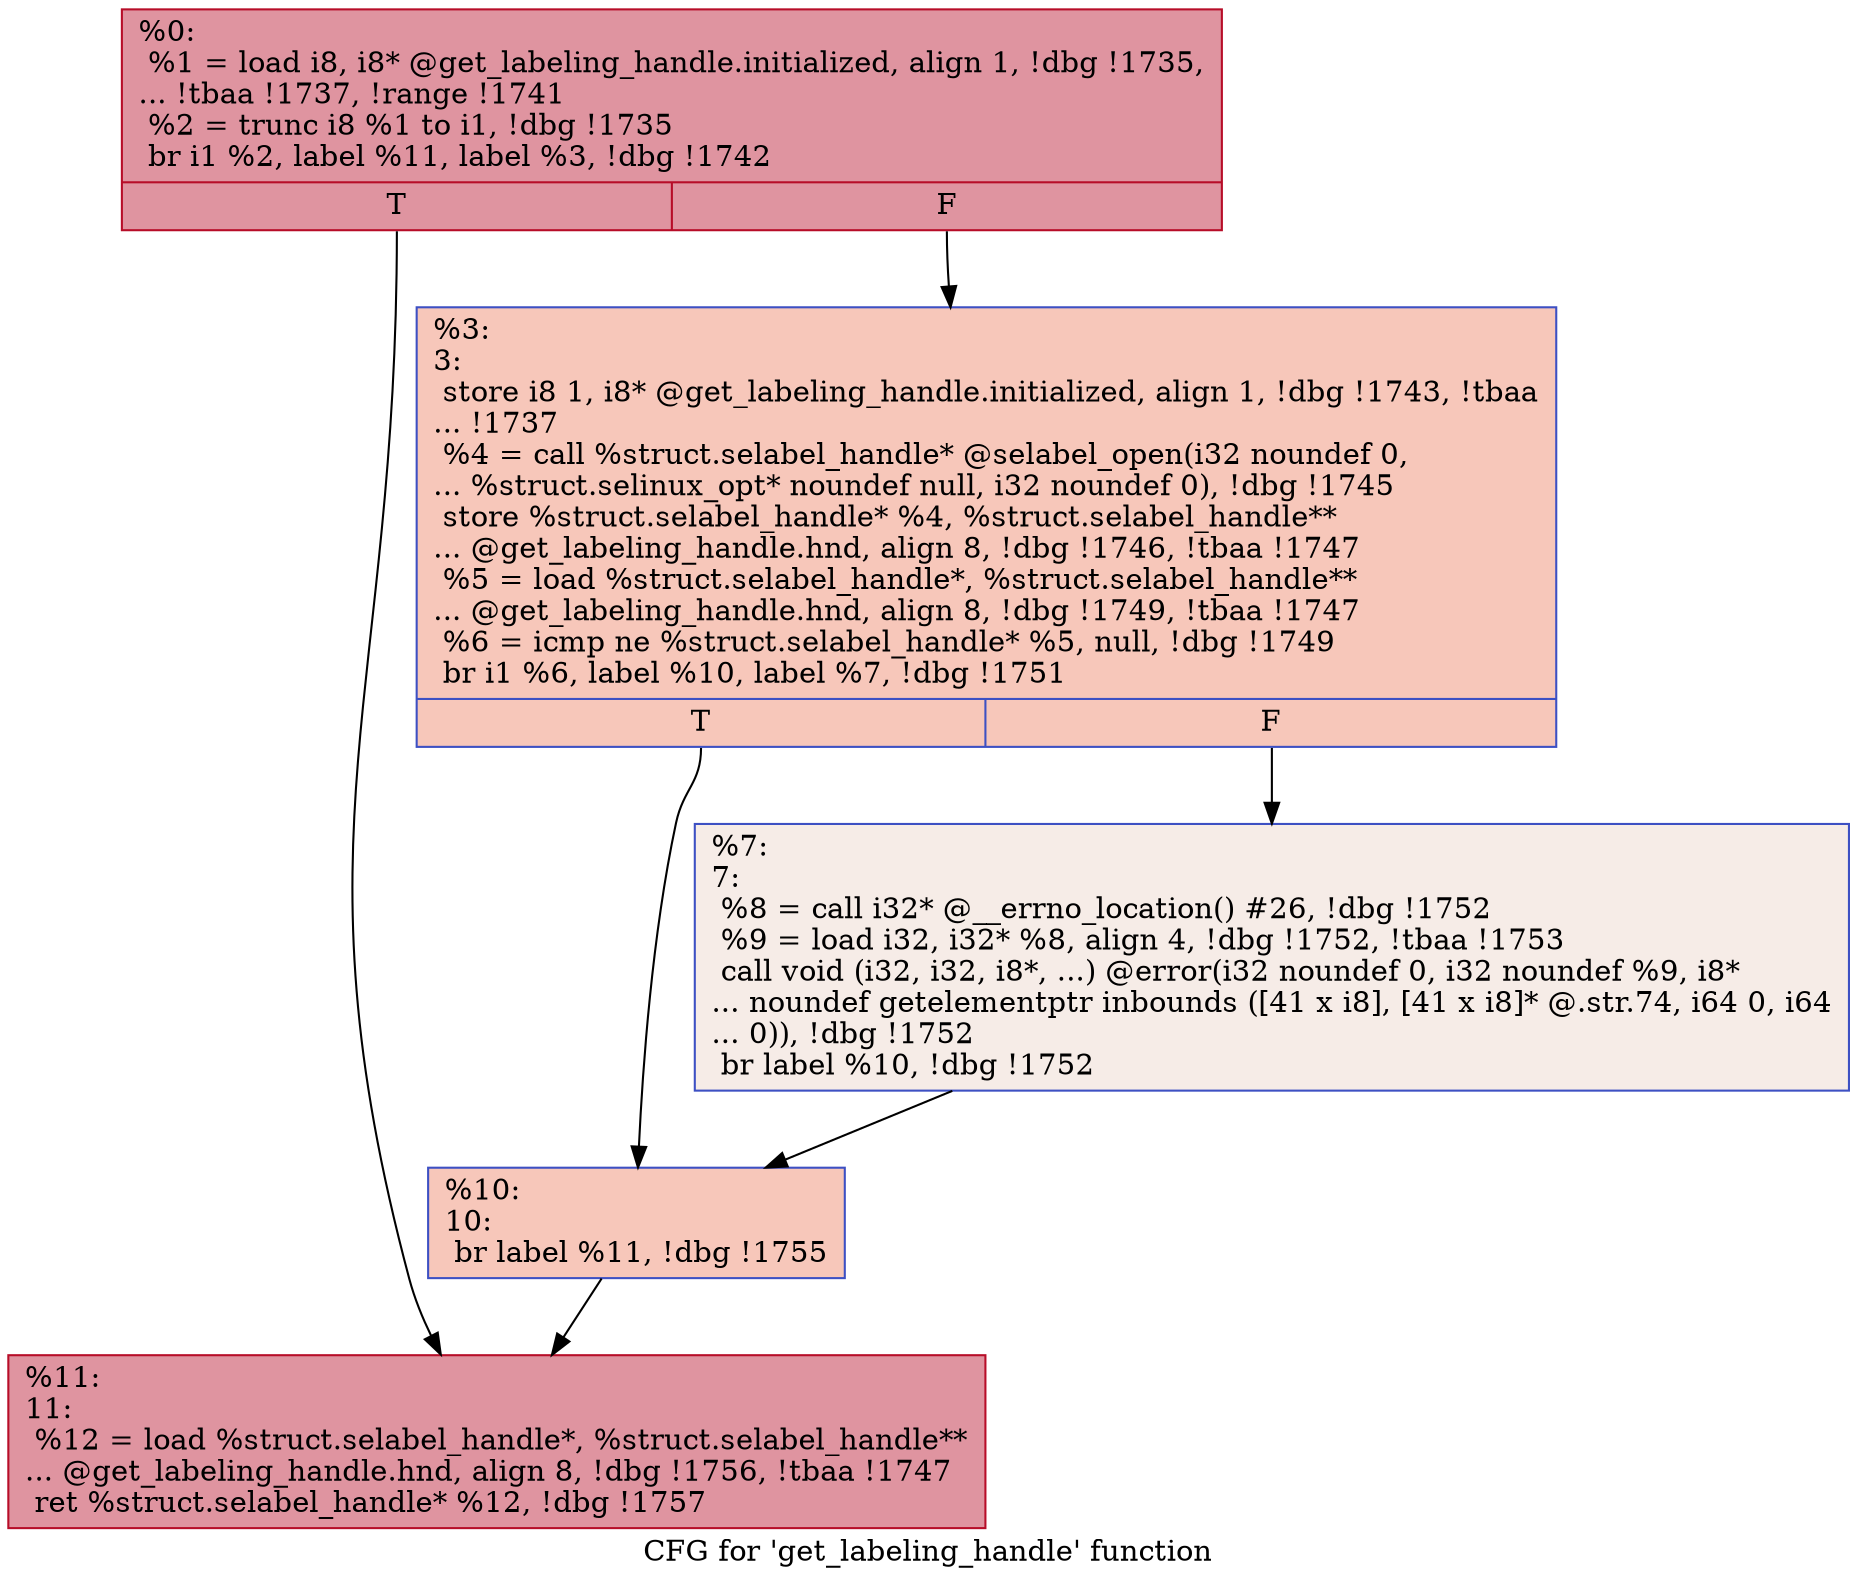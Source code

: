digraph "CFG for 'get_labeling_handle' function" {
	label="CFG for 'get_labeling_handle' function";

	Node0x16beb90 [shape=record,color="#b70d28ff", style=filled, fillcolor="#b70d2870",label="{%0:\l  %1 = load i8, i8* @get_labeling_handle.initialized, align 1, !dbg !1735,\l... !tbaa !1737, !range !1741\l  %2 = trunc i8 %1 to i1, !dbg !1735\l  br i1 %2, label %11, label %3, !dbg !1742\l|{<s0>T|<s1>F}}"];
	Node0x16beb90:s0 -> Node0x168b1f0;
	Node0x16beb90:s1 -> Node0x168b100;
	Node0x168b100 [shape=record,color="#3d50c3ff", style=filled, fillcolor="#ec7f6370",label="{%3:\l3:                                                \l  store i8 1, i8* @get_labeling_handle.initialized, align 1, !dbg !1743, !tbaa\l... !1737\l  %4 = call %struct.selabel_handle* @selabel_open(i32 noundef 0,\l... %struct.selinux_opt* noundef null, i32 noundef 0), !dbg !1745\l  store %struct.selabel_handle* %4, %struct.selabel_handle**\l... @get_labeling_handle.hnd, align 8, !dbg !1746, !tbaa !1747\l  %5 = load %struct.selabel_handle*, %struct.selabel_handle**\l... @get_labeling_handle.hnd, align 8, !dbg !1749, !tbaa !1747\l  %6 = icmp ne %struct.selabel_handle* %5, null, !dbg !1749\l  br i1 %6, label %10, label %7, !dbg !1751\l|{<s0>T|<s1>F}}"];
	Node0x168b100:s0 -> Node0x168b1a0;
	Node0x168b100:s1 -> Node0x168b150;
	Node0x168b150 [shape=record,color="#3d50c3ff", style=filled, fillcolor="#ead5c970",label="{%7:\l7:                                                \l  %8 = call i32* @__errno_location() #26, !dbg !1752\l  %9 = load i32, i32* %8, align 4, !dbg !1752, !tbaa !1753\l  call void (i32, i32, i8*, ...) @error(i32 noundef 0, i32 noundef %9, i8*\l... noundef getelementptr inbounds ([41 x i8], [41 x i8]* @.str.74, i64 0, i64\l... 0)), !dbg !1752\l  br label %10, !dbg !1752\l}"];
	Node0x168b150 -> Node0x168b1a0;
	Node0x168b1a0 [shape=record,color="#3d50c3ff", style=filled, fillcolor="#ec7f6370",label="{%10:\l10:                                               \l  br label %11, !dbg !1755\l}"];
	Node0x168b1a0 -> Node0x168b1f0;
	Node0x168b1f0 [shape=record,color="#b70d28ff", style=filled, fillcolor="#b70d2870",label="{%11:\l11:                                               \l  %12 = load %struct.selabel_handle*, %struct.selabel_handle**\l... @get_labeling_handle.hnd, align 8, !dbg !1756, !tbaa !1747\l  ret %struct.selabel_handle* %12, !dbg !1757\l}"];
}
